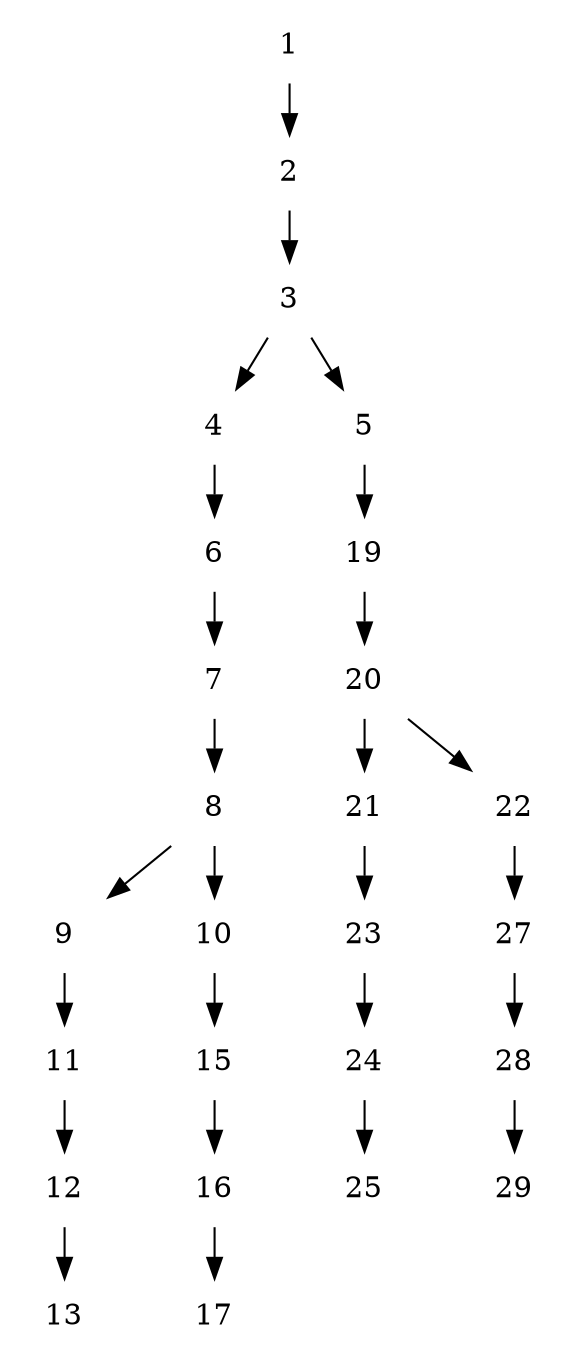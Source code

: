 digraph {
	ranksep = 0.35;
	node [shape=plaintext];
subgraph dir {
1->2;
2->3;
3->4;
3->5;
4->6;
6->7;
7->8;
8->9;
8->10;
9->11;
11->12;
12->13;
10->15;
15->16;
16->17;
5->19;
19->20;
20->21;
20->22;
21->23;
23->24;
24->25;
22->27;
27->28;
28->29;
}
}